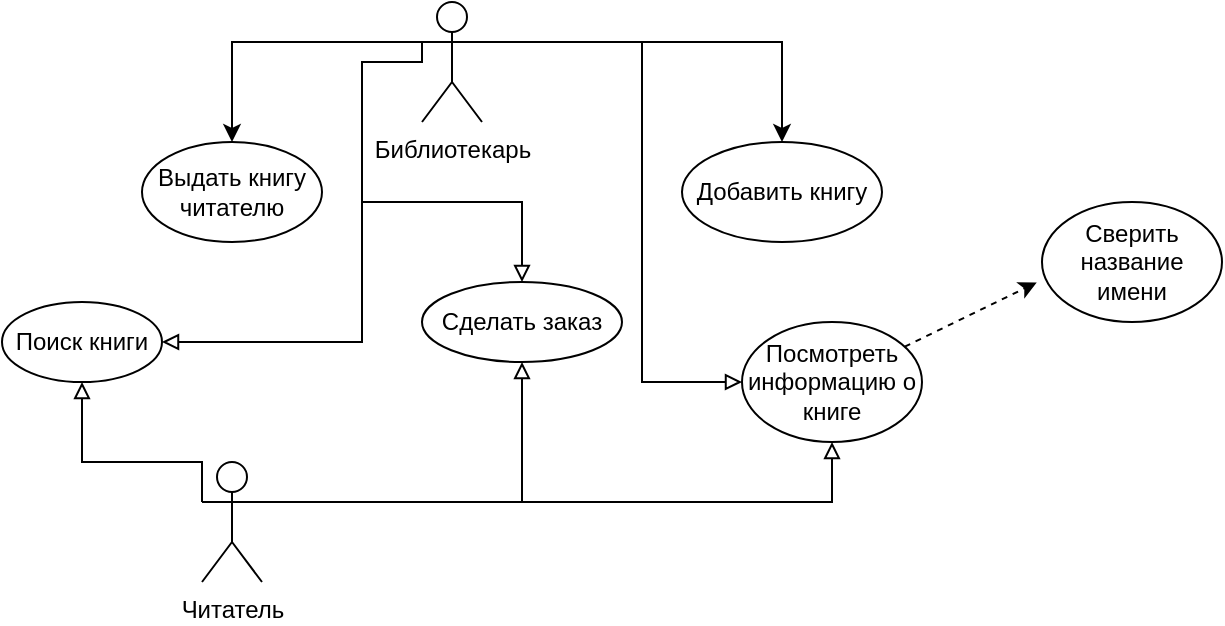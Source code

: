 <mxfile version="20.5.3" type="device"><diagram id="NzK_nbc81mDynmnTwXdC" name="Страница 1"><mxGraphModel dx="724" dy="465" grid="1" gridSize="10" guides="1" tooltips="1" connect="1" arrows="1" fold="1" page="1" pageScale="1" pageWidth="827" pageHeight="1169" math="0" shadow="0"><root><mxCell id="0"/><mxCell id="1" parent="0"/><mxCell id="yt_BXWz7SB9tolqMl9cl-17" style="edgeStyle=orthogonalEdgeStyle;rounded=0;orthogonalLoop=1;jettySize=auto;html=1;entryX=0.5;entryY=1;entryDx=0;entryDy=0;exitX=0;exitY=0.333;exitDx=0;exitDy=0;exitPerimeter=0;endArrow=block;endFill=0;" parent="1" source="yt_BXWz7SB9tolqMl9cl-4" target="yt_BXWz7SB9tolqMl9cl-12" edge="1"><mxGeometry relative="1" as="geometry"><Array as="points"><mxPoint x="160" y="310"/><mxPoint x="100" y="310"/></Array></mxGeometry></mxCell><mxCell id="yt_BXWz7SB9tolqMl9cl-19" style="edgeStyle=orthogonalEdgeStyle;rounded=0;orthogonalLoop=1;jettySize=auto;html=1;exitX=1;exitY=0.333;exitDx=0;exitDy=0;exitPerimeter=0;entryX=0.5;entryY=1;entryDx=0;entryDy=0;endArrow=block;endFill=0;" parent="1" source="yt_BXWz7SB9tolqMl9cl-4" target="yt_BXWz7SB9tolqMl9cl-18" edge="1"><mxGeometry relative="1" as="geometry"/></mxCell><mxCell id="yt_BXWz7SB9tolqMl9cl-25" style="edgeStyle=orthogonalEdgeStyle;rounded=0;orthogonalLoop=1;jettySize=auto;html=1;exitX=1;exitY=0.333;exitDx=0;exitDy=0;exitPerimeter=0;entryX=0.5;entryY=1;entryDx=0;entryDy=0;endArrow=block;endFill=0;" parent="1" source="yt_BXWz7SB9tolqMl9cl-4" target="yt_BXWz7SB9tolqMl9cl-22" edge="1"><mxGeometry relative="1" as="geometry"/></mxCell><mxCell id="yt_BXWz7SB9tolqMl9cl-4" value="Читатель&lt;br&gt;" style="shape=umlActor;verticalLabelPosition=bottom;verticalAlign=top;html=1;outlineConnect=0;" parent="1" vertex="1"><mxGeometry x="160" y="310" width="30" height="60" as="geometry"/></mxCell><mxCell id="yt_BXWz7SB9tolqMl9cl-21" style="edgeStyle=orthogonalEdgeStyle;rounded=0;orthogonalLoop=1;jettySize=auto;html=1;exitX=1;exitY=0.333;exitDx=0;exitDy=0;exitPerimeter=0;" parent="1" source="yt_BXWz7SB9tolqMl9cl-6" target="yt_BXWz7SB9tolqMl9cl-20" edge="1"><mxGeometry relative="1" as="geometry"/></mxCell><mxCell id="yt_BXWz7SB9tolqMl9cl-27" style="edgeStyle=orthogonalEdgeStyle;rounded=0;orthogonalLoop=1;jettySize=auto;html=1;entryX=0.5;entryY=0;entryDx=0;entryDy=0;" parent="1" source="yt_BXWz7SB9tolqMl9cl-6" target="yt_BXWz7SB9tolqMl9cl-26" edge="1"><mxGeometry relative="1" as="geometry"><Array as="points"><mxPoint x="175" y="100"/></Array></mxGeometry></mxCell><mxCell id="yt_BXWz7SB9tolqMl9cl-6" value="Библиотекарь" style="shape=umlActor;verticalLabelPosition=bottom;verticalAlign=top;html=1;outlineConnect=0;" parent="1" vertex="1"><mxGeometry x="270" y="80" width="30" height="60" as="geometry"/></mxCell><mxCell id="yt_BXWz7SB9tolqMl9cl-12" value="Поиск книги" style="ellipse;whiteSpace=wrap;html=1;" parent="1" vertex="1"><mxGeometry x="60" y="230" width="80" height="40" as="geometry"/></mxCell><mxCell id="yt_BXWz7SB9tolqMl9cl-18" value="Сделать заказ" style="ellipse;whiteSpace=wrap;html=1;" parent="1" vertex="1"><mxGeometry x="270" y="220" width="100" height="40" as="geometry"/></mxCell><mxCell id="yt_BXWz7SB9tolqMl9cl-20" value="Добавить книгу" style="ellipse;whiteSpace=wrap;html=1;" parent="1" vertex="1"><mxGeometry x="400" y="150" width="100" height="50" as="geometry"/></mxCell><mxCell id="yt_BXWz7SB9tolqMl9cl-22" value="Посмотреть информацию о книге" style="ellipse;whiteSpace=wrap;html=1;" parent="1" vertex="1"><mxGeometry x="430" y="240" width="90" height="60" as="geometry"/></mxCell><mxCell id="yt_BXWz7SB9tolqMl9cl-26" value="Выдать книгу читателю" style="ellipse;whiteSpace=wrap;html=1;" parent="1" vertex="1"><mxGeometry x="130" y="150" width="90" height="50" as="geometry"/></mxCell><mxCell id="FMOj79ImIHLHeeqJcQfP-2" value="Сверить название имени" style="ellipse;whiteSpace=wrap;html=1;" parent="1" vertex="1"><mxGeometry x="580" y="180" width="90" height="60" as="geometry"/></mxCell><mxCell id="FMOj79ImIHLHeeqJcQfP-3" value="" style="endArrow=classic;html=1;rounded=0;entryX=-0.029;entryY=0.67;entryDx=0;entryDy=0;entryPerimeter=0;dashed=1;" parent="1" source="yt_BXWz7SB9tolqMl9cl-22" target="FMOj79ImIHLHeeqJcQfP-2" edge="1"><mxGeometry width="50" height="50" relative="1" as="geometry"><mxPoint x="390" y="460" as="sourcePoint"/><mxPoint x="440" y="410" as="targetPoint"/></mxGeometry></mxCell><mxCell id="FMOj79ImIHLHeeqJcQfP-12" style="edgeStyle=orthogonalEdgeStyle;rounded=0;orthogonalLoop=1;jettySize=auto;html=1;endArrow=block;endFill=0;exitX=0;exitY=0.333;exitDx=0;exitDy=0;exitPerimeter=0;entryX=0.5;entryY=0;entryDx=0;entryDy=0;" parent="1" source="yt_BXWz7SB9tolqMl9cl-6" target="yt_BXWz7SB9tolqMl9cl-18" edge="1"><mxGeometry relative="1" as="geometry"><mxPoint x="210" y="300" as="sourcePoint"/><mxPoint x="210" y="310" as="targetPoint"/><Array as="points"><mxPoint x="270" y="110"/><mxPoint x="240" y="110"/><mxPoint x="240" y="180"/><mxPoint x="320" y="180"/></Array></mxGeometry></mxCell><mxCell id="Od45dsh558YsXZdIopLX-2" style="edgeStyle=orthogonalEdgeStyle;rounded=0;orthogonalLoop=1;jettySize=auto;html=1;endArrow=block;endFill=0;exitX=0;exitY=0.333;exitDx=0;exitDy=0;exitPerimeter=0;entryX=1;entryY=0.5;entryDx=0;entryDy=0;" edge="1" parent="1" target="yt_BXWz7SB9tolqMl9cl-12"><mxGeometry relative="1" as="geometry"><mxPoint x="270" y="100" as="sourcePoint"/><mxPoint x="320" y="220" as="targetPoint"/><Array as="points"><mxPoint x="270" y="110"/><mxPoint x="240" y="110"/><mxPoint x="240" y="250"/></Array></mxGeometry></mxCell><mxCell id="Od45dsh558YsXZdIopLX-3" style="edgeStyle=orthogonalEdgeStyle;rounded=0;orthogonalLoop=1;jettySize=auto;html=1;endArrow=block;endFill=0;exitX=1;exitY=0.333;exitDx=0;exitDy=0;exitPerimeter=0;" edge="1" parent="1" source="yt_BXWz7SB9tolqMl9cl-6" target="yt_BXWz7SB9tolqMl9cl-22"><mxGeometry relative="1" as="geometry"><mxPoint x="270" y="100" as="sourcePoint"/><mxPoint x="340" y="240" as="targetPoint"/><Array as="points"><mxPoint x="380" y="100"/><mxPoint x="380" y="270"/></Array></mxGeometry></mxCell></root></mxGraphModel></diagram></mxfile>